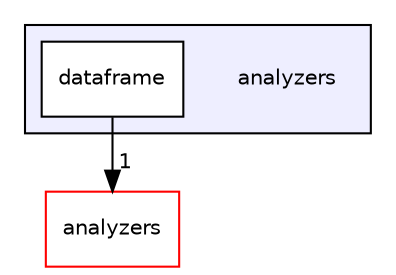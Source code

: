 digraph "analyzers" {
  compound=true
  node [ fontsize="10", fontname="Helvetica"];
  edge [ labelfontsize="10", labelfontname="Helvetica"];
  subgraph clusterdir_0c10ef96226d8559ef3f8f760c597dcf {
    graph [ bgcolor="#eeeeff", pencolor="black", label="" URL="dir_0c10ef96226d8559ef3f8f760c597dcf.html"];
    dir_0c10ef96226d8559ef3f8f760c597dcf [shape=plaintext label="analyzers"];
    dir_b598d51cc7b80fd2e277439c7b0d3d21 [shape=box label="dataframe" color="black" fillcolor="white" style="filled" URL="dir_b598d51cc7b80fd2e277439c7b0d3d21.html"];
  }
  dir_3d03528d2400acc3fc02bc2b11bada0c [shape=box label="analyzers" fillcolor="white" style="filled" color="red" URL="dir_3d03528d2400acc3fc02bc2b11bada0c.html"];
  dir_b598d51cc7b80fd2e277439c7b0d3d21->dir_3d03528d2400acc3fc02bc2b11bada0c [headlabel="1", labeldistance=1.5 headhref="dir_000003_000000.html"];
}
